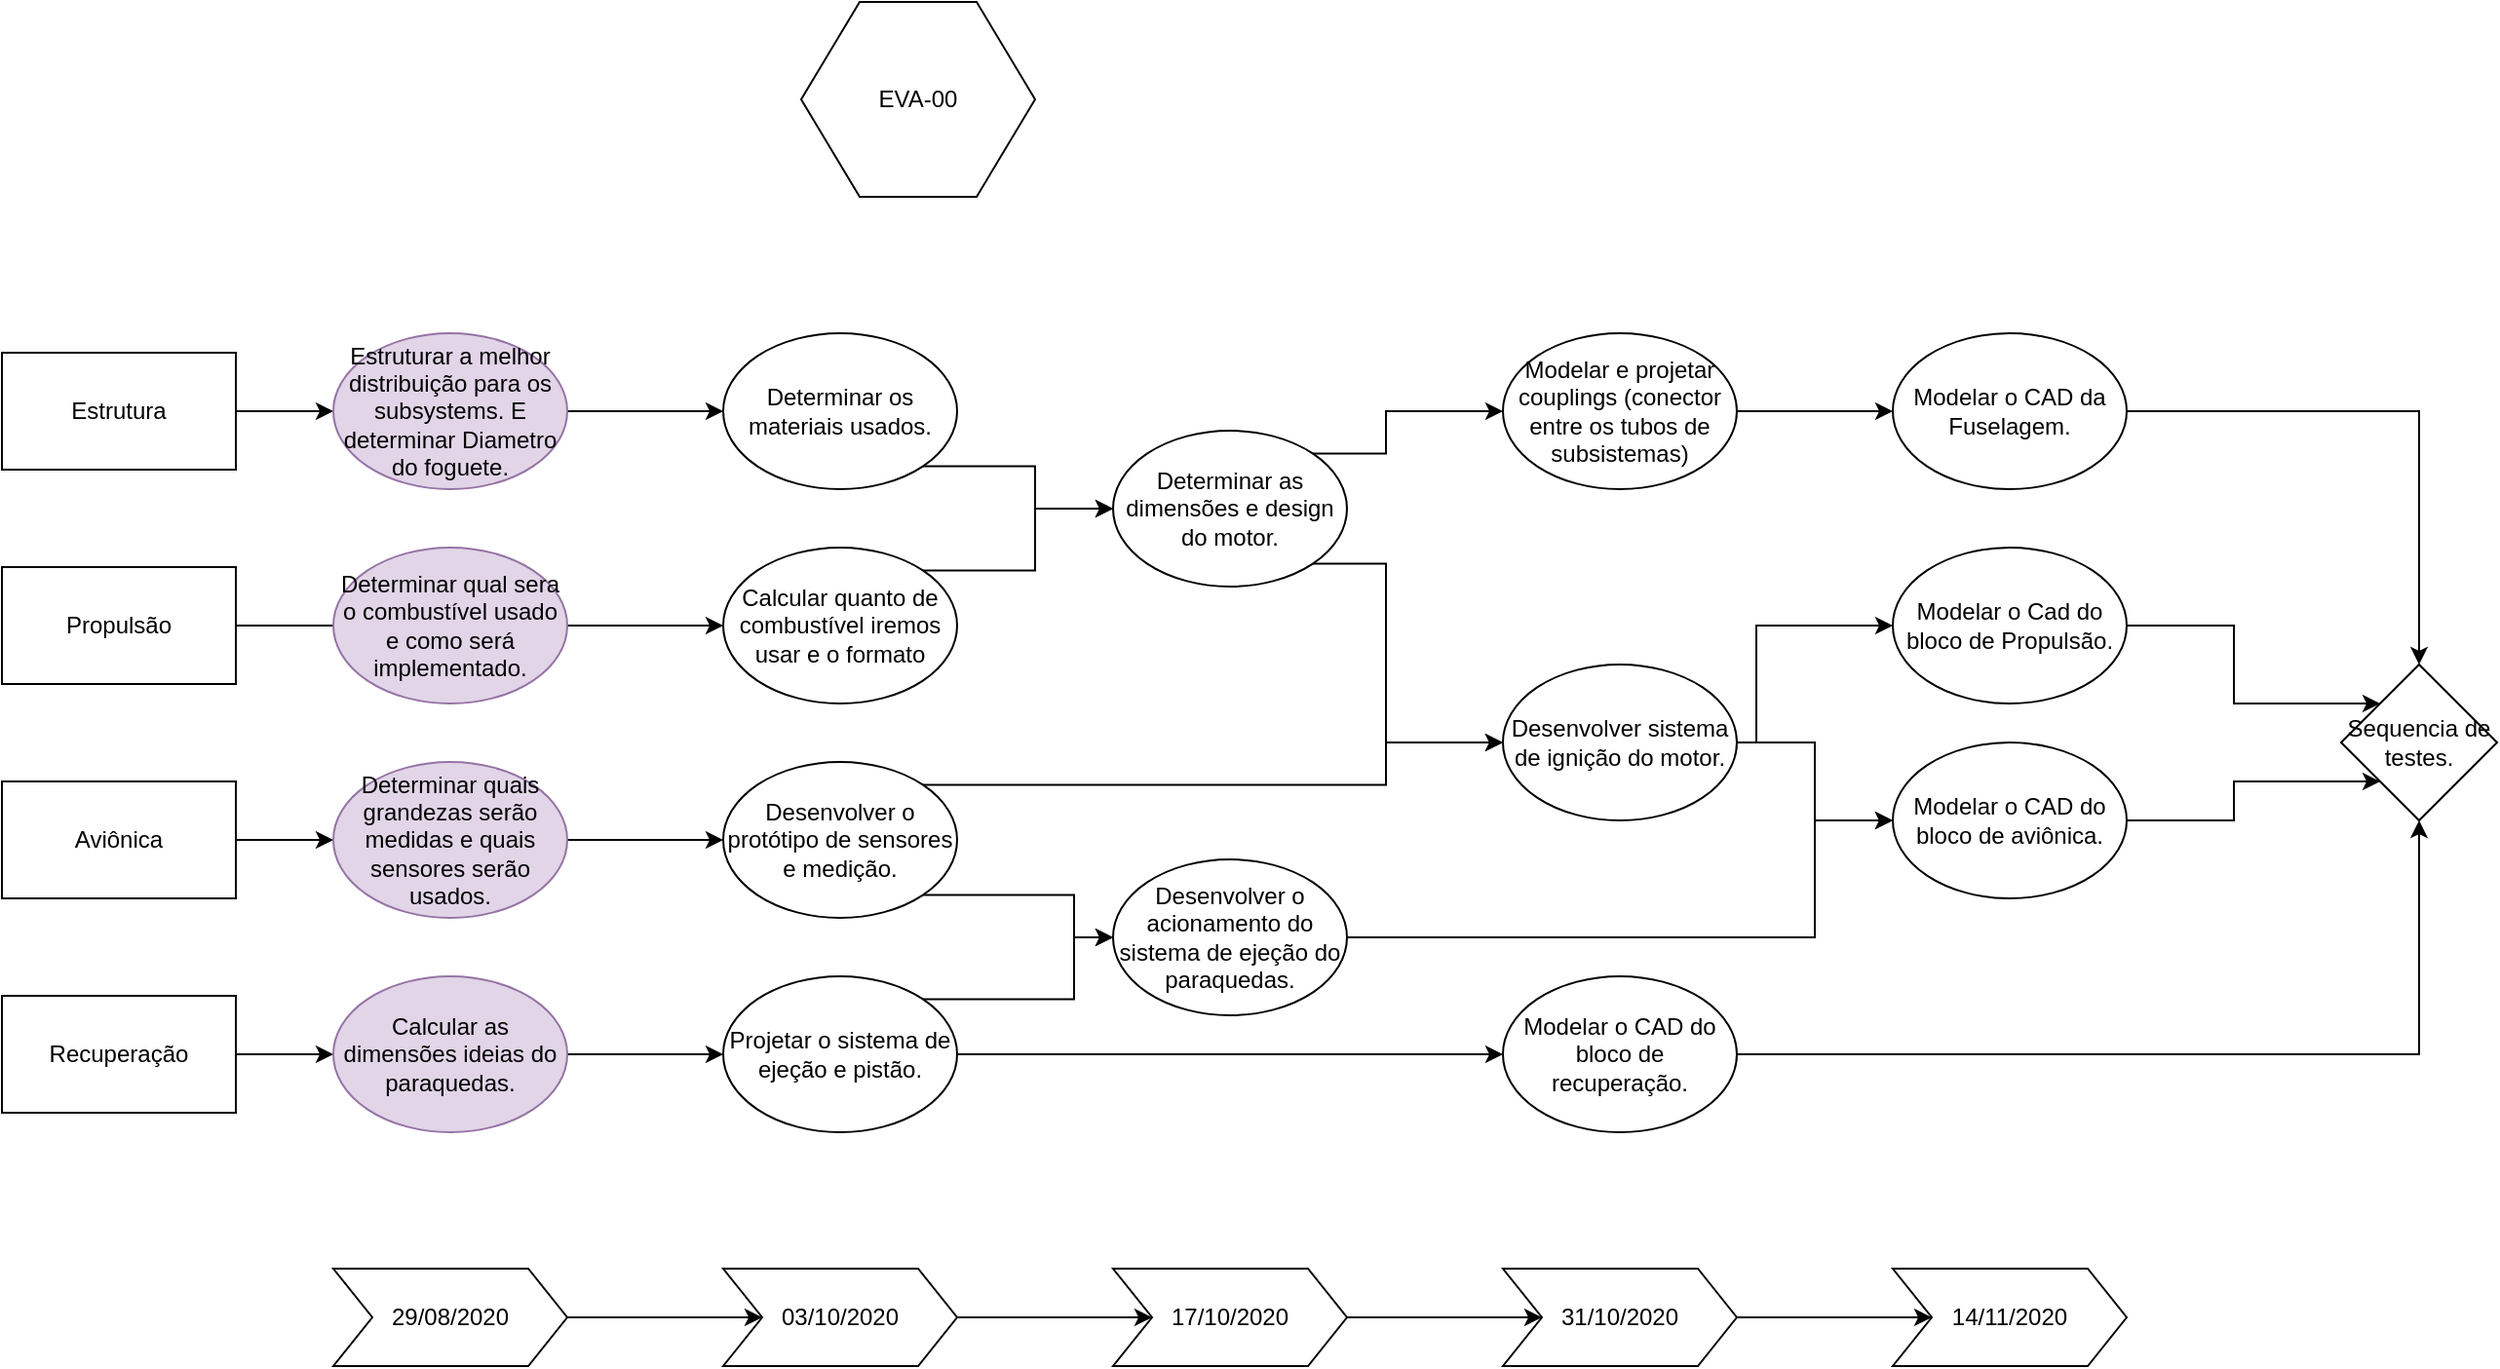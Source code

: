 <mxfile version="13.7.7" type="github">
  <diagram id="41guQlqh2v2WvfY6evQr" name="Page-1">
    <mxGraphModel dx="1067" dy="483" grid="1" gridSize="10" guides="1" tooltips="1" connect="1" arrows="1" fold="1" page="1" pageScale="1" pageWidth="850" pageHeight="1100" math="0" shadow="0">
      <root>
        <mxCell id="0" />
        <mxCell id="1" parent="0" />
        <mxCell id="YylkgkOglykvxc9Hslgz-1" value="EVA-00" style="shape=hexagon;perimeter=hexagonPerimeter2;whiteSpace=wrap;html=1;fixedSize=1;size=30;" parent="1" vertex="1">
          <mxGeometry x="440" y="80" width="120" height="100" as="geometry" />
        </mxCell>
        <mxCell id="YylkgkOglykvxc9Hslgz-14" style="edgeStyle=orthogonalEdgeStyle;rounded=0;orthogonalLoop=1;jettySize=auto;html=1;exitX=1;exitY=0.5;exitDx=0;exitDy=0;entryX=0;entryY=0.5;entryDx=0;entryDy=0;" parent="1" source="YylkgkOglykvxc9Hslgz-2" target="YylkgkOglykvxc9Hslgz-13" edge="1">
          <mxGeometry relative="1" as="geometry" />
        </mxCell>
        <mxCell id="YylkgkOglykvxc9Hslgz-2" value="Propulsão" style="rounded=0;whiteSpace=wrap;html=1;" parent="1" vertex="1">
          <mxGeometry x="30" y="370" width="120" height="60" as="geometry" />
        </mxCell>
        <mxCell id="YylkgkOglykvxc9Hslgz-20" style="edgeStyle=orthogonalEdgeStyle;rounded=0;orthogonalLoop=1;jettySize=auto;html=1;exitX=1;exitY=0.5;exitDx=0;exitDy=0;entryX=0;entryY=0.5;entryDx=0;entryDy=0;" parent="1" source="YylkgkOglykvxc9Hslgz-3" target="YylkgkOglykvxc9Hslgz-19" edge="1">
          <mxGeometry relative="1" as="geometry" />
        </mxCell>
        <mxCell id="YylkgkOglykvxc9Hslgz-3" value="Estrutura" style="rounded=0;whiteSpace=wrap;html=1;" parent="1" vertex="1">
          <mxGeometry x="30" y="260" width="120" height="60" as="geometry" />
        </mxCell>
        <mxCell id="YylkgkOglykvxc9Hslgz-10" style="edgeStyle=orthogonalEdgeStyle;rounded=0;orthogonalLoop=1;jettySize=auto;html=1;entryX=0;entryY=0.5;entryDx=0;entryDy=0;" parent="1" source="YylkgkOglykvxc9Hslgz-4" target="YylkgkOglykvxc9Hslgz-7" edge="1">
          <mxGeometry relative="1" as="geometry" />
        </mxCell>
        <mxCell id="YylkgkOglykvxc9Hslgz-4" value="Aviônica" style="rounded=0;whiteSpace=wrap;html=1;" parent="1" vertex="1">
          <mxGeometry x="30" y="480" width="120" height="60" as="geometry" />
        </mxCell>
        <mxCell id="YylkgkOglykvxc9Hslgz-9" style="edgeStyle=orthogonalEdgeStyle;rounded=0;orthogonalLoop=1;jettySize=auto;html=1;exitX=1;exitY=0.5;exitDx=0;exitDy=0;entryX=0;entryY=0.5;entryDx=0;entryDy=0;" parent="1" source="YylkgkOglykvxc9Hslgz-5" target="YylkgkOglykvxc9Hslgz-6" edge="1">
          <mxGeometry relative="1" as="geometry" />
        </mxCell>
        <mxCell id="YylkgkOglykvxc9Hslgz-5" value="Recuperação" style="rounded=0;whiteSpace=wrap;html=1;" parent="1" vertex="1">
          <mxGeometry x="30" y="590" width="120" height="60" as="geometry" />
        </mxCell>
        <mxCell id="YylkgkOglykvxc9Hslgz-33" style="edgeStyle=orthogonalEdgeStyle;rounded=0;orthogonalLoop=1;jettySize=auto;html=1;exitX=1;exitY=0.5;exitDx=0;exitDy=0;entryX=0;entryY=0.5;entryDx=0;entryDy=0;" parent="1" source="YylkgkOglykvxc9Hslgz-6" target="YylkgkOglykvxc9Hslgz-32" edge="1">
          <mxGeometry relative="1" as="geometry" />
        </mxCell>
        <mxCell id="YylkgkOglykvxc9Hslgz-6" value="Calcular as dimensões ideias do paraquedas." style="ellipse;whiteSpace=wrap;html=1;fillColor=#e1d5e7;strokeColor=#9673a6;" parent="1" vertex="1">
          <mxGeometry x="200" y="580" width="120" height="80" as="geometry" />
        </mxCell>
        <mxCell id="rFm5PoCtBt1_bLLXT2XU-6" style="edgeStyle=orthogonalEdgeStyle;rounded=0;orthogonalLoop=1;jettySize=auto;html=1;exitX=1;exitY=0.5;exitDx=0;exitDy=0;entryX=0;entryY=0.5;entryDx=0;entryDy=0;" parent="1" source="YylkgkOglykvxc9Hslgz-7" target="rFm5PoCtBt1_bLLXT2XU-5" edge="1">
          <mxGeometry relative="1" as="geometry" />
        </mxCell>
        <mxCell id="YylkgkOglykvxc9Hslgz-7" value="Determinar quais grandezas serão medidas e quais sensores serão usados." style="ellipse;whiteSpace=wrap;html=1;fillColor=#e1d5e7;strokeColor=#9673a6;" parent="1" vertex="1">
          <mxGeometry x="200" y="470" width="120" height="80" as="geometry" />
        </mxCell>
        <mxCell id="12SOdbaMw9ZFsidzjT8U-16" style="edgeStyle=orthogonalEdgeStyle;rounded=0;orthogonalLoop=1;jettySize=auto;html=1;exitX=1;exitY=0.5;exitDx=0;exitDy=0;" edge="1" parent="1" source="YylkgkOglykvxc9Hslgz-8" target="12SOdbaMw9ZFsidzjT8U-3">
          <mxGeometry relative="1" as="geometry">
            <Array as="points">
              <mxPoint x="960" y="560" />
              <mxPoint x="960" y="500" />
            </Array>
          </mxGeometry>
        </mxCell>
        <mxCell id="YylkgkOglykvxc9Hslgz-8" value="Desenvolver o acionamento do sistema de ejeção do paraquedas." style="ellipse;whiteSpace=wrap;html=1;" parent="1" vertex="1">
          <mxGeometry x="600" y="520" width="120" height="80" as="geometry" />
        </mxCell>
        <mxCell id="SEQa_lLu5ltQCcDEkVl0-1" style="edgeStyle=orthogonalEdgeStyle;rounded=0;orthogonalLoop=1;jettySize=auto;html=1;exitX=1;exitY=0;exitDx=0;exitDy=0;entryX=0;entryY=0.5;entryDx=0;entryDy=0;" parent="1" source="YylkgkOglykvxc9Hslgz-13" target="YylkgkOglykvxc9Hslgz-17" edge="1">
          <mxGeometry relative="1" as="geometry" />
        </mxCell>
        <mxCell id="YylkgkOglykvxc9Hslgz-13" value="Calcular quanto de combustível iremos usar e o formato" style="ellipse;whiteSpace=wrap;html=1;" parent="1" vertex="1">
          <mxGeometry x="400" y="360" width="120" height="80" as="geometry" />
        </mxCell>
        <mxCell id="YylkgkOglykvxc9Hslgz-15" value="Determinar qual sera o combustível usado e como será implementado." style="ellipse;whiteSpace=wrap;html=1;fillColor=#e1d5e7;strokeColor=#9673a6;" parent="1" vertex="1">
          <mxGeometry x="200" y="360" width="120" height="80" as="geometry" />
        </mxCell>
        <mxCell id="rFm5PoCtBt1_bLLXT2XU-11" style="edgeStyle=orthogonalEdgeStyle;rounded=0;orthogonalLoop=1;jettySize=auto;html=1;exitX=1;exitY=1;exitDx=0;exitDy=0;" parent="1" source="YylkgkOglykvxc9Hslgz-17" target="YylkgkOglykvxc9Hslgz-24" edge="1">
          <mxGeometry relative="1" as="geometry">
            <Array as="points">
              <mxPoint x="740" y="368" />
              <mxPoint x="740" y="460" />
            </Array>
          </mxGeometry>
        </mxCell>
        <mxCell id="_NI3FDFZaoQsNDOGaaSM-5" style="edgeStyle=orthogonalEdgeStyle;rounded=0;orthogonalLoop=1;jettySize=auto;html=1;exitX=1;exitY=0;exitDx=0;exitDy=0;" parent="1" source="YylkgkOglykvxc9Hslgz-17" target="rFm5PoCtBt1_bLLXT2XU-2" edge="1">
          <mxGeometry relative="1" as="geometry">
            <Array as="points">
              <mxPoint x="740" y="312" />
              <mxPoint x="740" y="290" />
            </Array>
          </mxGeometry>
        </mxCell>
        <mxCell id="YylkgkOglykvxc9Hslgz-17" value="Determinar as dimensões e design do motor." style="ellipse;whiteSpace=wrap;html=1;" parent="1" vertex="1">
          <mxGeometry x="600" y="300" width="120" height="80" as="geometry" />
        </mxCell>
        <mxCell id="YylkgkOglykvxc9Hslgz-22" style="edgeStyle=orthogonalEdgeStyle;rounded=0;orthogonalLoop=1;jettySize=auto;html=1;exitX=1;exitY=0.5;exitDx=0;exitDy=0;entryX=0;entryY=0.5;entryDx=0;entryDy=0;" parent="1" source="YylkgkOglykvxc9Hslgz-19" target="YylkgkOglykvxc9Hslgz-21" edge="1">
          <mxGeometry relative="1" as="geometry" />
        </mxCell>
        <mxCell id="YylkgkOglykvxc9Hslgz-19" value="Estruturar a melhor distribuição para os subsystems. E determinar Diametro do foguete." style="ellipse;whiteSpace=wrap;html=1;fillColor=#e1d5e7;strokeColor=#9673a6;" parent="1" vertex="1">
          <mxGeometry x="200" y="250" width="120" height="80" as="geometry" />
        </mxCell>
        <mxCell id="_NI3FDFZaoQsNDOGaaSM-4" style="edgeStyle=orthogonalEdgeStyle;rounded=0;orthogonalLoop=1;jettySize=auto;html=1;exitX=1;exitY=1;exitDx=0;exitDy=0;" parent="1" source="YylkgkOglykvxc9Hslgz-21" target="YylkgkOglykvxc9Hslgz-17" edge="1">
          <mxGeometry relative="1" as="geometry" />
        </mxCell>
        <mxCell id="YylkgkOglykvxc9Hslgz-21" value="Determinar os materiais usados." style="ellipse;whiteSpace=wrap;html=1;" parent="1" vertex="1">
          <mxGeometry x="400" y="250" width="120" height="80" as="geometry" />
        </mxCell>
        <mxCell id="12SOdbaMw9ZFsidzjT8U-12" style="edgeStyle=orthogonalEdgeStyle;rounded=0;orthogonalLoop=1;jettySize=auto;html=1;exitX=1;exitY=0.5;exitDx=0;exitDy=0;" edge="1" parent="1" source="YylkgkOglykvxc9Hslgz-24" target="12SOdbaMw9ZFsidzjT8U-11">
          <mxGeometry relative="1" as="geometry">
            <Array as="points">
              <mxPoint x="930" y="460" />
              <mxPoint x="930" y="400" />
            </Array>
          </mxGeometry>
        </mxCell>
        <mxCell id="12SOdbaMw9ZFsidzjT8U-15" style="edgeStyle=orthogonalEdgeStyle;rounded=0;orthogonalLoop=1;jettySize=auto;html=1;exitX=1;exitY=0.5;exitDx=0;exitDy=0;" edge="1" parent="1" source="YylkgkOglykvxc9Hslgz-24" target="12SOdbaMw9ZFsidzjT8U-3">
          <mxGeometry relative="1" as="geometry" />
        </mxCell>
        <mxCell id="YylkgkOglykvxc9Hslgz-24" value="Desenvolver sistema de ignição do motor." style="ellipse;whiteSpace=wrap;html=1;" parent="1" vertex="1">
          <mxGeometry x="800" y="420" width="120" height="80" as="geometry" />
        </mxCell>
        <mxCell id="YylkgkOglykvxc9Hslgz-28" value="Sequencia de testes." style="rhombus;whiteSpace=wrap;html=1;" parent="1" vertex="1">
          <mxGeometry x="1230" y="420" width="80" height="80" as="geometry" />
        </mxCell>
        <mxCell id="YylkgkOglykvxc9Hslgz-34" style="edgeStyle=orthogonalEdgeStyle;rounded=0;orthogonalLoop=1;jettySize=auto;html=1;exitX=1;exitY=0.5;exitDx=0;exitDy=0;entryX=0.5;entryY=1;entryDx=0;entryDy=0;" parent="1" source="iwDd07PAolmuR01AQG8s-1" target="YylkgkOglykvxc9Hslgz-28" edge="1">
          <mxGeometry relative="1" as="geometry" />
        </mxCell>
        <mxCell id="iwDd07PAolmuR01AQG8s-6" style="edgeStyle=orthogonalEdgeStyle;rounded=0;orthogonalLoop=1;jettySize=auto;html=1;exitX=1;exitY=0.5;exitDx=0;exitDy=0;" parent="1" source="YylkgkOglykvxc9Hslgz-32" target="iwDd07PAolmuR01AQG8s-1" edge="1">
          <mxGeometry relative="1" as="geometry">
            <Array as="points">
              <mxPoint x="550" y="620" />
              <mxPoint x="550" y="620" />
            </Array>
          </mxGeometry>
        </mxCell>
        <mxCell id="iwDd07PAolmuR01AQG8s-7" style="edgeStyle=orthogonalEdgeStyle;rounded=0;orthogonalLoop=1;jettySize=auto;html=1;exitX=1;exitY=0;exitDx=0;exitDy=0;entryX=0;entryY=0.5;entryDx=0;entryDy=0;" parent="1" source="YylkgkOglykvxc9Hslgz-32" target="YylkgkOglykvxc9Hslgz-8" edge="1">
          <mxGeometry relative="1" as="geometry">
            <Array as="points">
              <mxPoint x="580" y="592" />
              <mxPoint x="580" y="560" />
            </Array>
          </mxGeometry>
        </mxCell>
        <mxCell id="YylkgkOglykvxc9Hslgz-32" value="Projetar o sistema de ejeção e pistão." style="ellipse;whiteSpace=wrap;html=1;" parent="1" vertex="1">
          <mxGeometry x="400" y="580" width="120" height="80" as="geometry" />
        </mxCell>
        <mxCell id="rFm5PoCtBt1_bLLXT2XU-4" style="edgeStyle=orthogonalEdgeStyle;rounded=0;orthogonalLoop=1;jettySize=auto;html=1;exitX=1;exitY=0.5;exitDx=0;exitDy=0;entryX=0.5;entryY=0;entryDx=0;entryDy=0;" parent="1" source="12SOdbaMw9ZFsidzjT8U-7" target="YylkgkOglykvxc9Hslgz-28" edge="1">
          <mxGeometry relative="1" as="geometry" />
        </mxCell>
        <mxCell id="12SOdbaMw9ZFsidzjT8U-10" style="edgeStyle=orthogonalEdgeStyle;rounded=0;orthogonalLoop=1;jettySize=auto;html=1;exitX=1;exitY=0.5;exitDx=0;exitDy=0;entryX=0;entryY=0.5;entryDx=0;entryDy=0;" edge="1" parent="1" source="rFm5PoCtBt1_bLLXT2XU-2" target="12SOdbaMw9ZFsidzjT8U-7">
          <mxGeometry relative="1" as="geometry" />
        </mxCell>
        <mxCell id="rFm5PoCtBt1_bLLXT2XU-2" value="&lt;font face=&quot;helvetica&quot;&gt;Modelar e projetar couplings (conector entre os tubos de subsistemas)&lt;/font&gt;" style="ellipse;whiteSpace=wrap;html=1;" parent="1" vertex="1">
          <mxGeometry x="800" y="250" width="120" height="80" as="geometry" />
        </mxCell>
        <mxCell id="rFm5PoCtBt1_bLLXT2XU-9" style="edgeStyle=orthogonalEdgeStyle;rounded=0;orthogonalLoop=1;jettySize=auto;html=1;exitX=1;exitY=0;exitDx=0;exitDy=0;" parent="1" source="rFm5PoCtBt1_bLLXT2XU-5" target="YylkgkOglykvxc9Hslgz-24" edge="1">
          <mxGeometry relative="1" as="geometry">
            <Array as="points">
              <mxPoint x="740" y="482" />
              <mxPoint x="740" y="460" />
            </Array>
          </mxGeometry>
        </mxCell>
        <mxCell id="rFm5PoCtBt1_bLLXT2XU-10" style="edgeStyle=orthogonalEdgeStyle;rounded=0;orthogonalLoop=1;jettySize=auto;html=1;exitX=1;exitY=1;exitDx=0;exitDy=0;" parent="1" source="rFm5PoCtBt1_bLLXT2XU-5" target="YylkgkOglykvxc9Hslgz-8" edge="1">
          <mxGeometry relative="1" as="geometry">
            <Array as="points">
              <mxPoint x="580" y="538" />
              <mxPoint x="580" y="560" />
            </Array>
          </mxGeometry>
        </mxCell>
        <mxCell id="rFm5PoCtBt1_bLLXT2XU-5" value="Desenvolver o protótipo de sensores e medição." style="ellipse;whiteSpace=wrap;html=1;" parent="1" vertex="1">
          <mxGeometry x="400" y="470" width="120" height="80" as="geometry" />
        </mxCell>
        <mxCell id="WbXDVa5t66gAegCqbV1g-4" style="edgeStyle=orthogonalEdgeStyle;rounded=0;orthogonalLoop=1;jettySize=auto;html=1;exitX=1;exitY=0.5;exitDx=0;exitDy=0;entryX=0;entryY=0.5;entryDx=0;entryDy=0;" parent="1" source="WbXDVa5t66gAegCqbV1g-2" target="WbXDVa5t66gAegCqbV1g-3" edge="1">
          <mxGeometry relative="1" as="geometry" />
        </mxCell>
        <mxCell id="WbXDVa5t66gAegCqbV1g-2" value="29/08/2020" style="shape=step;perimeter=stepPerimeter;whiteSpace=wrap;html=1;fixedSize=1;" parent="1" vertex="1">
          <mxGeometry x="200" y="730" width="120" height="50" as="geometry" />
        </mxCell>
        <mxCell id="WbXDVa5t66gAegCqbV1g-6" value="" style="edgeStyle=orthogonalEdgeStyle;rounded=0;orthogonalLoop=1;jettySize=auto;html=1;" parent="1" source="WbXDVa5t66gAegCqbV1g-3" target="WbXDVa5t66gAegCqbV1g-5" edge="1">
          <mxGeometry relative="1" as="geometry" />
        </mxCell>
        <mxCell id="WbXDVa5t66gAegCqbV1g-3" value="03/10/2020" style="shape=step;perimeter=stepPerimeter;whiteSpace=wrap;html=1;fixedSize=1;" parent="1" vertex="1">
          <mxGeometry x="400" y="730" width="120" height="50" as="geometry" />
        </mxCell>
        <mxCell id="WbXDVa5t66gAegCqbV1g-8" value="" style="edgeStyle=orthogonalEdgeStyle;rounded=0;orthogonalLoop=1;jettySize=auto;html=1;" parent="1" source="WbXDVa5t66gAegCqbV1g-5" target="WbXDVa5t66gAegCqbV1g-7" edge="1">
          <mxGeometry relative="1" as="geometry" />
        </mxCell>
        <mxCell id="WbXDVa5t66gAegCqbV1g-5" value="17/10/2020" style="shape=step;perimeter=stepPerimeter;whiteSpace=wrap;html=1;fixedSize=1;" parent="1" vertex="1">
          <mxGeometry x="600" y="730" width="120" height="50" as="geometry" />
        </mxCell>
        <mxCell id="12SOdbaMw9ZFsidzjT8U-14" style="edgeStyle=orthogonalEdgeStyle;rounded=0;orthogonalLoop=1;jettySize=auto;html=1;exitX=1;exitY=0.5;exitDx=0;exitDy=0;entryX=0;entryY=0.5;entryDx=0;entryDy=0;" edge="1" parent="1" source="WbXDVa5t66gAegCqbV1g-7" target="12SOdbaMw9ZFsidzjT8U-13">
          <mxGeometry relative="1" as="geometry" />
        </mxCell>
        <mxCell id="WbXDVa5t66gAegCqbV1g-7" value="31/10/2020" style="shape=step;perimeter=stepPerimeter;whiteSpace=wrap;html=1;fixedSize=1;" parent="1" vertex="1">
          <mxGeometry x="800" y="730" width="120" height="50" as="geometry" />
        </mxCell>
        <mxCell id="iwDd07PAolmuR01AQG8s-1" value="Modelar o CAD do bloco de recuperação." style="ellipse;whiteSpace=wrap;html=1;" parent="1" vertex="1">
          <mxGeometry x="800" y="580" width="120" height="80" as="geometry" />
        </mxCell>
        <mxCell id="12SOdbaMw9ZFsidzjT8U-18" style="edgeStyle=orthogonalEdgeStyle;rounded=0;orthogonalLoop=1;jettySize=auto;html=1;exitX=1;exitY=0.5;exitDx=0;exitDy=0;entryX=0;entryY=1;entryDx=0;entryDy=0;" edge="1" parent="1" source="12SOdbaMw9ZFsidzjT8U-3" target="YylkgkOglykvxc9Hslgz-28">
          <mxGeometry relative="1" as="geometry" />
        </mxCell>
        <mxCell id="12SOdbaMw9ZFsidzjT8U-3" value="Modelar o CAD do bloco de aviônica." style="ellipse;whiteSpace=wrap;html=1;" vertex="1" parent="1">
          <mxGeometry x="1000" y="460" width="120" height="80" as="geometry" />
        </mxCell>
        <mxCell id="12SOdbaMw9ZFsidzjT8U-7" value="Modelar o CAD da Fuselagem." style="ellipse;whiteSpace=wrap;html=1;" vertex="1" parent="1">
          <mxGeometry x="1000" y="250" width="120" height="80" as="geometry" />
        </mxCell>
        <mxCell id="12SOdbaMw9ZFsidzjT8U-19" style="edgeStyle=orthogonalEdgeStyle;rounded=0;orthogonalLoop=1;jettySize=auto;html=1;exitX=1;exitY=0.5;exitDx=0;exitDy=0;entryX=0;entryY=0;entryDx=0;entryDy=0;" edge="1" parent="1" source="12SOdbaMw9ZFsidzjT8U-11" target="YylkgkOglykvxc9Hslgz-28">
          <mxGeometry relative="1" as="geometry" />
        </mxCell>
        <mxCell id="12SOdbaMw9ZFsidzjT8U-11" value="Modelar o Cad do bloco de Propulsão." style="ellipse;whiteSpace=wrap;html=1;" vertex="1" parent="1">
          <mxGeometry x="1000" y="360" width="120" height="80" as="geometry" />
        </mxCell>
        <mxCell id="12SOdbaMw9ZFsidzjT8U-13" value="14/11/2020" style="shape=step;perimeter=stepPerimeter;whiteSpace=wrap;html=1;fixedSize=1;" vertex="1" parent="1">
          <mxGeometry x="1000" y="730" width="120" height="50" as="geometry" />
        </mxCell>
      </root>
    </mxGraphModel>
  </diagram>
</mxfile>
